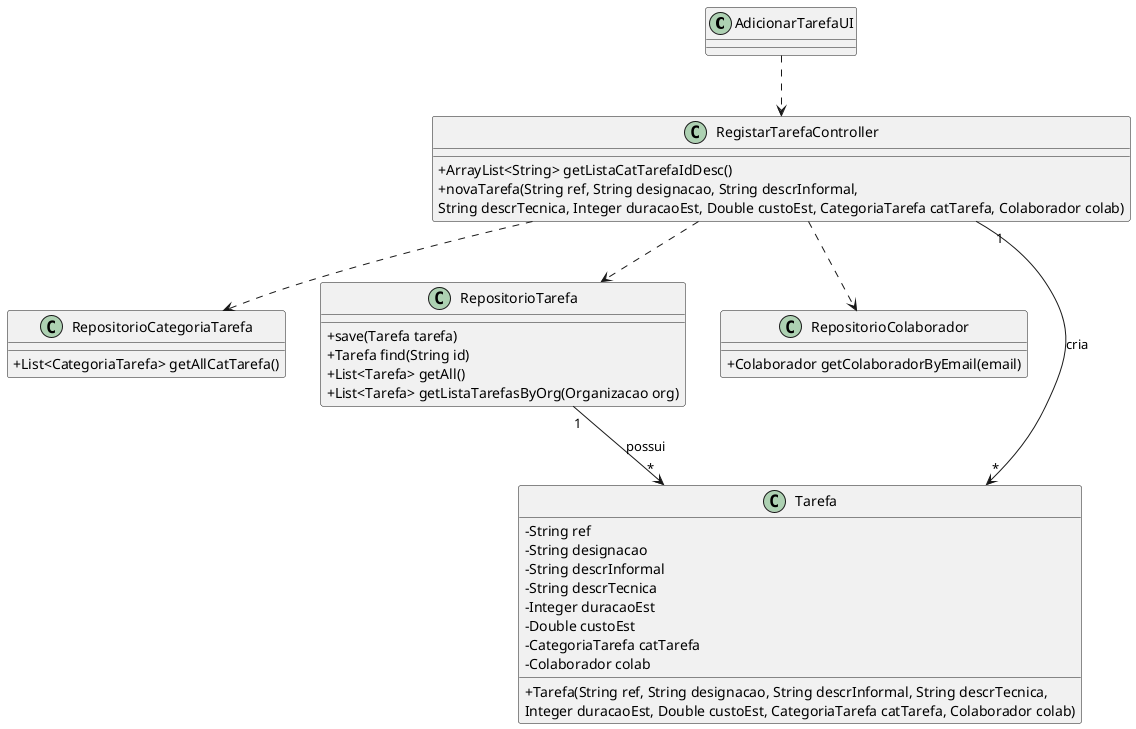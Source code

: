 @startuml
skinparam classAttributeIconSize 0

class AdicionarTarefaUI {
}

class RegistarTarefaController {
  +ArrayList<String> getListaCatTarefaIdDesc()
  +novaTarefa(String ref, String designacao, String descrInformal,
            String descrTecnica, Integer duracaoEst, Double custoEst, CategoriaTarefa catTarefa, Colaborador colab)
}

class RepositorioCategoriaTarefa {
  +List<CategoriaTarefa> getAllCatTarefa()
  }

class RepositorioTarefa {
  +save(Tarefa tarefa)
  +Tarefa find(String id)
  +List<Tarefa> getAll()
  +List<Tarefa> getListaTarefasByOrg(Organizacao org)
}

class RepositorioColaborador {
  +Colaborador getColaboradorByEmail(email)
}

  class Tarefa {
  -String ref
  -String designacao
  -String descrInformal
  -String descrTecnica
  -Integer duracaoEst
  -Double custoEst
  -CategoriaTarefa catTarefa
  -Colaborador colab
  +Tarefa(String ref, String designacao, String descrInformal, String descrTecnica,
            Integer duracaoEst, Double custoEst, CategoriaTarefa catTarefa, Colaborador colab)
  
  }


AdicionarTarefaUI ..> RegistarTarefaController
RegistarTarefaController ..> RepositorioTarefa
RegistarTarefaController ..> RepositorioCategoriaTarefa
RegistarTarefaController ..> RepositorioColaborador
RegistarTarefaController "1" --> "*" Tarefa : cria
RepositorioTarefa "1" --> "*" Tarefa : possui

@enduml